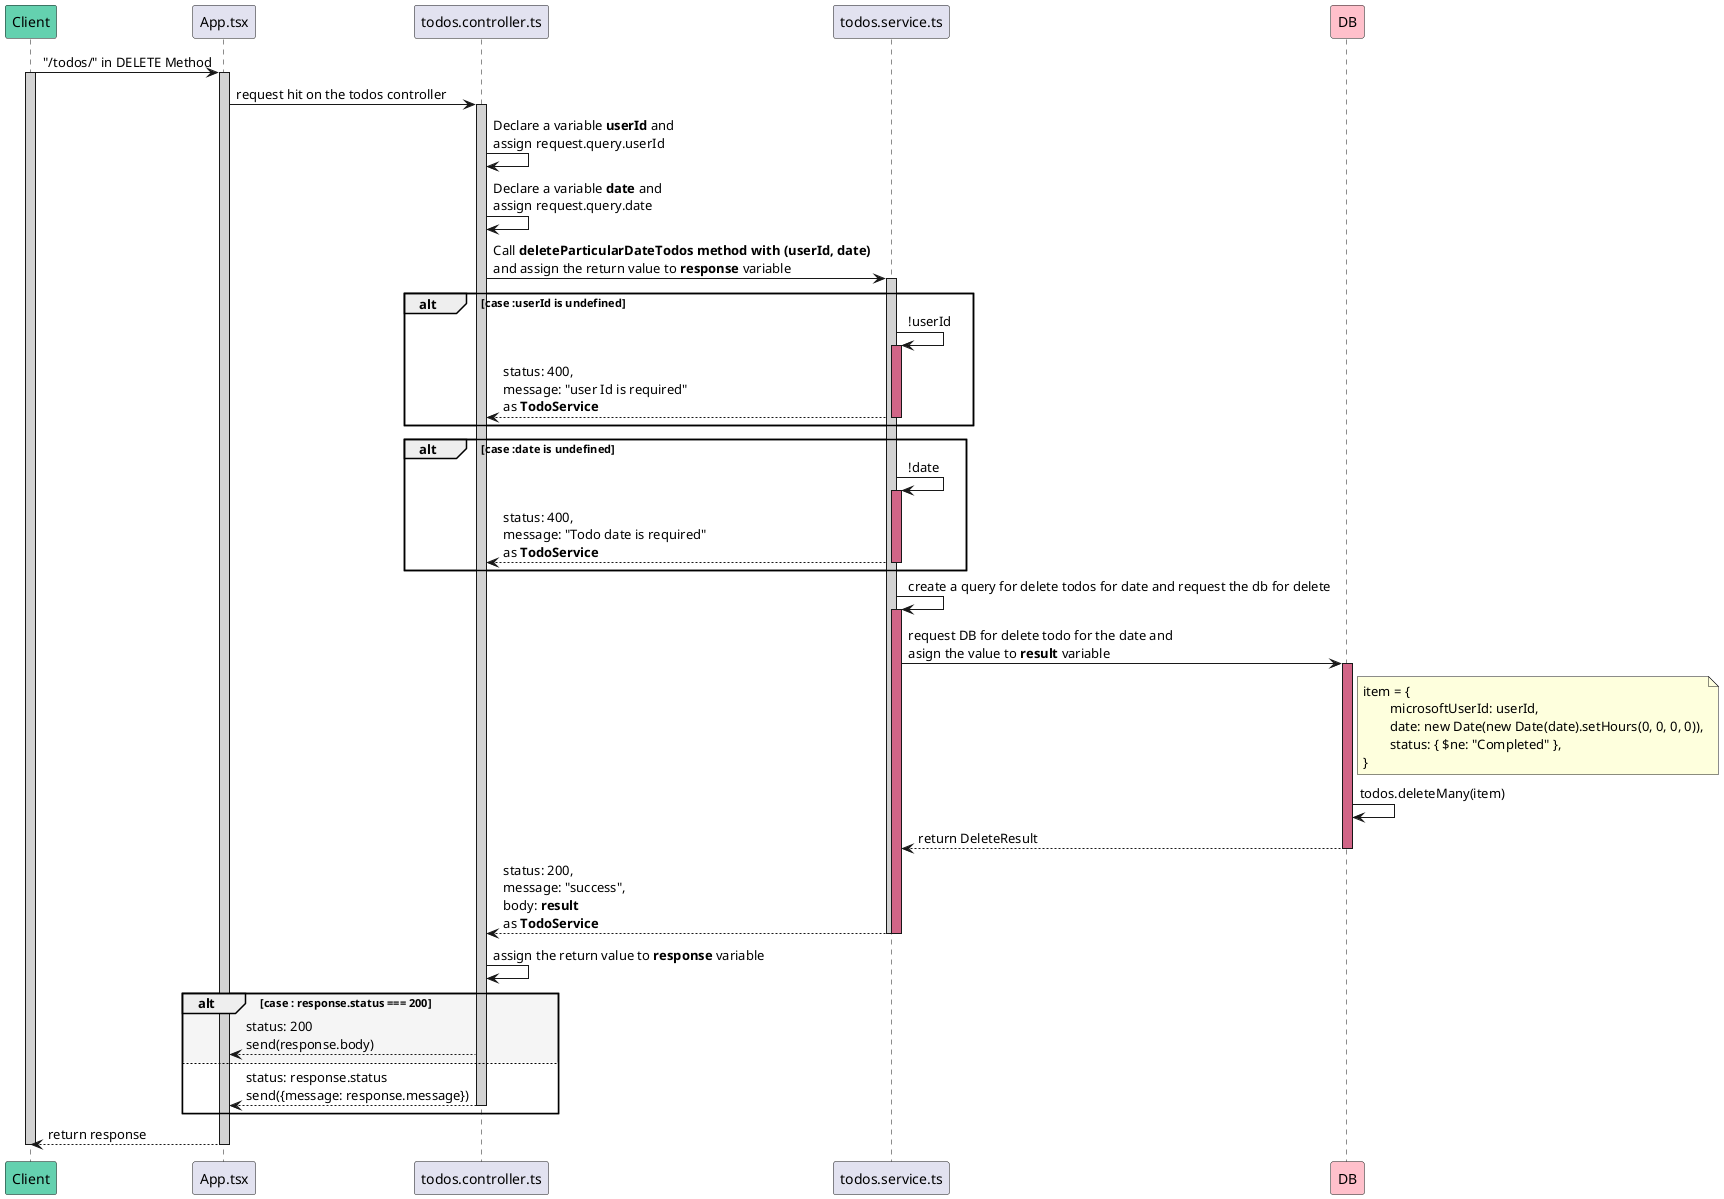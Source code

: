 @startuml Update Todo
participant Client #64D1AF
participant App.tsx
participant todos.controller.ts
participant todos.service.ts
participant DB #FFC0CB

Client -> App.tsx : "/todos/" in DELETE Method
activate Client #D3D3D3
activate App.tsx #D3D3D3
App.tsx -> todos.controller.ts : request hit on the todos controller
activate todos.controller.ts #D3D3D3

todos.controller.ts -> todos.controller.ts : Declare a variable **userId** and \nassign request.query.userId 
todos.controller.ts -> todos.controller.ts : Declare a variable **date** and \nassign request.query.date

todos.controller.ts -> todos.service.ts : Call **deleteParticularDateTodos method with (userId, date)** \nand assign the return value to **response** variable

activate todos.service.ts #D3D3D3

alt case :userId is undefined
    todos.service.ts -> todos.service.ts : !userId
    activate  todos.service.ts #D16587
        todos.controller.ts <-- todos.service.ts  : status: 400,\nmessage: "user Id is required" \nas **TodoService**
    deactivate todos.service.ts
end

alt case :date is undefined
    todos.service.ts -> todos.service.ts : !date
    activate  todos.service.ts #D16587
        todos.controller.ts <-- todos.service.ts  : status: 400,\nmessage: "Todo date is required" \nas **TodoService**
    deactivate todos.service.ts
end

todos.service.ts -> todos.service.ts : create a query for delete todos for date and request the db for delete
activate  todos.service.ts #D16587 
        todos.service.ts -> DB : request DB for delete todo for the date and \nasign the value to **result** variable
        activate DB #D16587
            note right of DB : item = {\n\tmicrosoftUserId: userId,\n\tdate: new Date(new Date(date).setHours(0, 0, 0, 0)),\n\tstatus: { $ne: "Completed" },\n}
            DB -> DB : todos.deleteMany(item)
            todos.service.ts <-- DB : return DeleteResult 
        deactivate DB
todos.controller.ts <-- todos.service.ts  : status: 200,\nmessage: "success", \nbody: **result** \nas **TodoService**
deactivate todos.service.ts

deactivate todos.service.ts
todos.controller.ts -> todos.controller.ts  : assign the return value to **response** variable

alt #DBDBDB4a case : response.status === 200 
    App.tsx <-- todos.controller.ts : status: 200\nsend(response.body)
else #FFFFFF
    App.tsx <-- todos.controller.ts : status: response.status\nsend({message: response.message})
    deactivate todos.controller.ts
end

Client <-- App.tsx : return response

deactivate App.tsx
deactivate Client
@enduml
